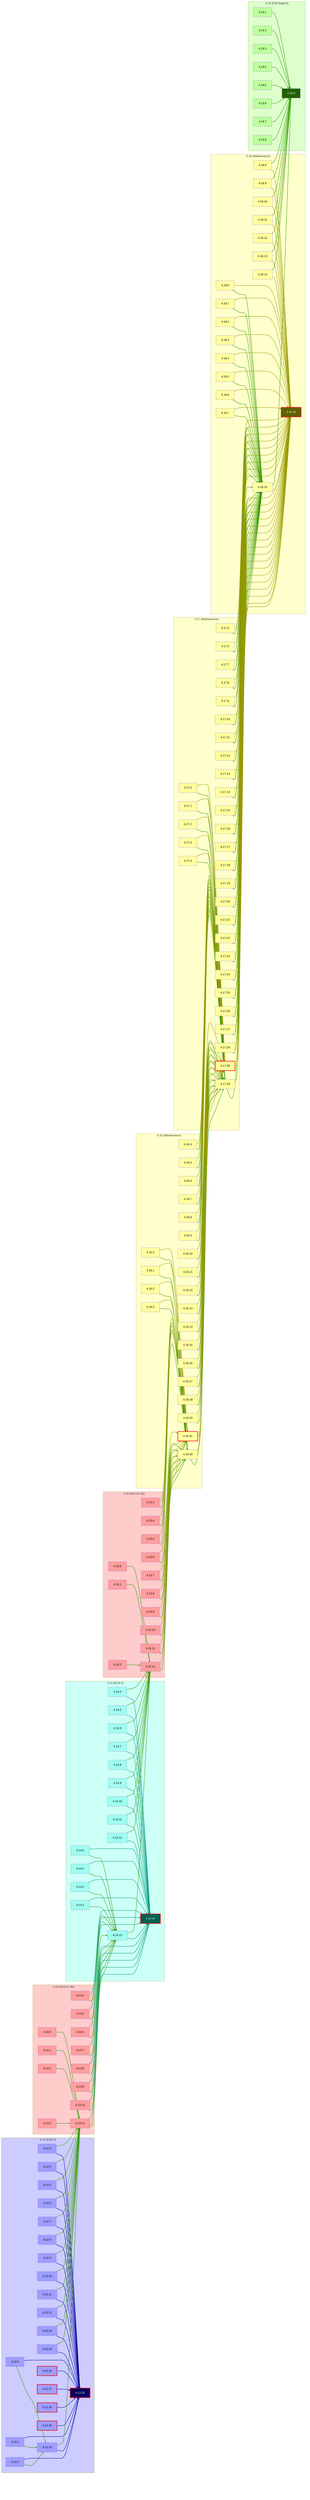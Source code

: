 graph LR

  subgraph 4.12["4.12 (EUS-2)"]
    4.12.0:::c40d6ca665cde6817
    4.12.1:::c40d6ca665cde6817
    4.12.2:::c40d6ca665cde6817
    4.12.3:::c40d6ca665cde6817
    4.12.4:::c40d6ca665cde6817
    4.12.5:::c40d6ca665cde6817
    4.12.6:::c40d6ca665cde6817
    4.12.7:::c40d6ca665cde6817
    4.12.8:::c40d6ca665cde6817
    4.12.9:::c40d6ca665cde6817
    4.12.10:::c40d6ca665cde6817
    4.12.11:::c40d6ca665cde6817
    4.12.12:::c40d6ca665cde6817
    4.12.13:::c40d6ca665cde6817
    4.12.14:::c40d6ca665cde6817
    4.12.15:::c40d6ca665cde6817
    4.12.0 --> 4.12.15
    4.12.1 --> 4.12.15
    4.12.2 --> 4.12.15
    4.12.16:::cd4806bce017bb9c0
    4.12.17:::cd4806bce017bb9c0
    4.12.18:::cd4806bce017bb9c0
    4.12.19:::cd4806bce017bb9c0
    4.12.20:::cd1bd0f5131f92e48
    4.12.0 --> 4.12.20
    4.12.1 --> 4.12.20
    4.12.2 --> 4.12.20
    4.12.3 --> 4.12.20
    4.12.4 --> 4.12.20
    4.12.5 --> 4.12.20
    4.12.6 --> 4.12.20
    4.12.7 --> 4.12.20
    4.12.8 --> 4.12.20
    4.12.9 --> 4.12.20
    4.12.10 --> 4.12.20
    4.12.11 --> 4.12.20
    4.12.12 --> 4.12.20
    4.12.13 --> 4.12.20
    4.12.14 --> 4.12.20
    4.12.15 --> 4.12.20
    4.12.16 --> 4.12.20
    4.12.17 --> 4.12.20
    4.12.18 --> 4.12.20
    4.12.19 --> 4.12.20
  end
  style 4.12 fill:#ccccff

  subgraph 4.13["4.13 (End of Life)"]
    4.13.0:::c99798cba6c559247
    4.13.1:::c99798cba6c559247
    4.13.2:::c99798cba6c559247
    4.13.3:::c99798cba6c559247
    4.13.4:::c99798cba6c559247
    4.13.5:::c99798cba6c559247
    4.13.6:::c99798cba6c559247
    4.13.7:::c99798cba6c559247
    4.13.8:::c99798cba6c559247
    4.13.9:::c99798cba6c559247
    4.13.10:::c99798cba6c559247
    4.13.11:::c99798cba6c559247
    4.12.3 --> 4.13.11
    4.12.4 --> 4.13.11
    4.12.5 --> 4.13.11
    4.12.6 --> 4.13.11
    4.12.7 --> 4.13.11
    4.12.8 --> 4.13.11
    4.12.9 --> 4.13.11
    4.12.10 --> 4.13.11
    4.12.11 --> 4.13.11
    4.12.12 --> 4.13.11
    4.12.13 --> 4.13.11
    4.12.14 --> 4.13.11
    4.12.15 --> 4.13.11
    4.13.0 --> 4.13.11
    4.13.1 --> 4.13.11
    4.13.2 --> 4.13.11
    4.13.3 --> 4.13.11
  end
  style 4.13 fill:#ffcccc

  subgraph 4.14["4.14 (EUS-1)"]
    4.14.0:::cccaa371b78ebd64a
    4.14.1:::cccaa371b78ebd64a
    4.14.2:::cccaa371b78ebd64a
    4.14.3:::cccaa371b78ebd64a
    4.14.4:::cccaa371b78ebd64a
    4.14.5:::cccaa371b78ebd64a
    4.14.6:::cccaa371b78ebd64a
    4.14.7:::cccaa371b78ebd64a
    4.14.8:::cccaa371b78ebd64a
    4.14.9:::cccaa371b78ebd64a
    4.14.10:::cccaa371b78ebd64a
    4.14.11:::cccaa371b78ebd64a
    4.14.12:::cccaa371b78ebd64a
    4.14.13:::cccaa371b78ebd64a
    4.13.4 --> 4.14.13
    4.13.5 --> 4.14.13
    4.13.6 --> 4.14.13
    4.13.7 --> 4.14.13
    4.13.8 --> 4.14.13
    4.13.9 --> 4.14.13
    4.13.10 --> 4.14.13
    4.13.11 --> 4.14.13
    4.14.0 --> 4.14.13
    4.14.1 --> 4.14.13
    4.14.2 --> 4.14.13
    4.14.3 --> 4.14.13
    4.14.14:::c81f8c386f0efe39a
    4.13.4 --> 4.14.14
    4.13.5 --> 4.14.14
    4.13.6 --> 4.14.14
    4.13.7 --> 4.14.14
    4.13.8 --> 4.14.14
    4.13.9 --> 4.14.14
    4.13.10 --> 4.14.14
    4.13.11 --> 4.14.14
    4.14.0 --> 4.14.14
    4.14.1 --> 4.14.14
    4.14.2 --> 4.14.14
    4.14.3 --> 4.14.14
    4.14.4 --> 4.14.14
    4.14.5 --> 4.14.14
    4.14.6 --> 4.14.14
    4.14.7 --> 4.14.14
    4.14.8 --> 4.14.14
    4.14.9 --> 4.14.14
    4.14.10 --> 4.14.14
    4.14.11 --> 4.14.14
    4.14.12 --> 4.14.14
    4.14.13 --> 4.14.14
  end
  style 4.14 fill:#ccfff6

  subgraph 4.15["4.15 (End of Life)"]
    4.15.0:::c99798cba6c559247
    4.15.1:::c99798cba6c559247
    4.15.2:::c99798cba6c559247
    4.15.3:::c99798cba6c559247
    4.15.4:::c99798cba6c559247
    4.15.5:::c99798cba6c559247
    4.15.6:::c99798cba6c559247
    4.15.7:::c99798cba6c559247
    4.15.8:::c99798cba6c559247
    4.15.9:::c99798cba6c559247
    4.15.10:::c99798cba6c559247
    4.15.11:::c99798cba6c559247
    4.15.12:::c99798cba6c559247
    4.14.4 --> 4.15.12
    4.14.5 --> 4.15.12
    4.14.6 --> 4.15.12
    4.14.7 --> 4.15.12
    4.14.8 --> 4.15.12
    4.14.9 --> 4.15.12
    4.14.10 --> 4.15.12
    4.14.11 --> 4.15.12
    4.14.12 --> 4.15.12
    4.14.13 --> 4.15.12
    4.15.0 --> 4.15.12
    4.15.1 --> 4.15.12
    4.15.2 --> 4.15.12
  end
  style 4.15 fill:#ffcccc

  subgraph 4.16["4.16 (Maintenance)"]
    4.16.0:::c66af6ceedb0614b1
    4.16.1:::c66af6ceedb0614b1
    4.16.2:::c66af6ceedb0614b1
    4.16.3:::c66af6ceedb0614b1
    4.16.4:::c66af6ceedb0614b1
    4.16.5:::c66af6ceedb0614b1
    4.16.6:::c66af6ceedb0614b1
    4.16.7:::c66af6ceedb0614b1
    4.16.8:::c66af6ceedb0614b1
    4.16.9:::c66af6ceedb0614b1
    4.16.10:::c66af6ceedb0614b1
    4.16.11:::c66af6ceedb0614b1
    4.16.12:::c66af6ceedb0614b1
    4.16.13:::c66af6ceedb0614b1
    4.16.14:::c66af6ceedb0614b1
    4.16.15:::c66af6ceedb0614b1
    4.16.16:::c66af6ceedb0614b1
    4.16.17:::c66af6ceedb0614b1
    4.16.18:::c66af6ceedb0614b1
    4.16.19:::c66af6ceedb0614b1
    4.16.20:::c66af6ceedb0614b1
    4.15.3 --> 4.16.20
    4.15.4 --> 4.16.20
    4.15.5 --> 4.16.20
    4.15.6 --> 4.16.20
    4.15.7 --> 4.16.20
    4.15.8 --> 4.16.20
    4.15.9 --> 4.16.20
    4.15.10 --> 4.16.20
    4.15.11 --> 4.16.20
    4.15.12 --> 4.16.20
    4.16.0 --> 4.16.20
    4.16.1 --> 4.16.20
    4.16.2 --> 4.16.20
    4.16.3 --> 4.16.20
    4.16.21:::c8a05e0f72c8b1856
    4.15.3 --> 4.16.21
    4.15.4 --> 4.16.21
    4.15.5 --> 4.16.21
    4.15.6 --> 4.16.21
    4.15.7 --> 4.16.21
    4.15.8 --> 4.16.21
    4.15.9 --> 4.16.21
    4.15.10 --> 4.16.21
    4.15.11 --> 4.16.21
    4.15.12 --> 4.16.21
    4.16.0 --> 4.16.21
    4.16.1 --> 4.16.21
    4.16.2 --> 4.16.21
    4.16.3 --> 4.16.21
  end
  style 4.16 fill:#ffffcc

  subgraph 4.17["4.17 (Maintenance)"]
    4.17.0:::c66af6ceedb0614b1
    4.17.1:::c66af6ceedb0614b1
    4.17.2:::c66af6ceedb0614b1
    4.17.3:::c66af6ceedb0614b1
    4.17.4:::c66af6ceedb0614b1
    4.17.5:::c66af6ceedb0614b1
    4.17.6:::c66af6ceedb0614b1
    4.17.7:::c66af6ceedb0614b1
    4.17.8:::c66af6ceedb0614b1
    4.17.9:::c66af6ceedb0614b1
    4.17.10:::c66af6ceedb0614b1
    4.17.11:::c66af6ceedb0614b1
    4.17.12:::c66af6ceedb0614b1
    4.17.13:::c66af6ceedb0614b1
    4.17.14:::c66af6ceedb0614b1
    4.17.15:::c66af6ceedb0614b1
    4.17.16:::c66af6ceedb0614b1
    4.17.17:::c66af6ceedb0614b1
    4.17.18:::c66af6ceedb0614b1
    4.17.19:::c66af6ceedb0614b1
    4.17.20:::c66af6ceedb0614b1
    4.17.21:::c66af6ceedb0614b1
    4.17.22:::c66af6ceedb0614b1
    4.17.23:::c66af6ceedb0614b1
    4.17.24:::c66af6ceedb0614b1
    4.17.25:::c66af6ceedb0614b1
    4.17.26:::c66af6ceedb0614b1
    4.17.27:::c66af6ceedb0614b1
    4.17.28:::c66af6ceedb0614b1
    4.17.29:::c66af6ceedb0614b1
    4.16.4 --> 4.17.29
    4.16.5 --> 4.17.29
    4.16.6 --> 4.17.29
    4.16.7 --> 4.17.29
    4.16.8 --> 4.17.29
    4.16.9 --> 4.17.29
    4.16.10 --> 4.17.29
    4.16.11 --> 4.17.29
    4.16.12 --> 4.17.29
    4.16.13 --> 4.17.29
    4.16.14 --> 4.17.29
    4.16.15 --> 4.17.29
    4.16.16 --> 4.17.29
    4.16.17 --> 4.17.29
    4.16.18 --> 4.17.29
    4.16.19 --> 4.17.29
    4.16.20 --> 4.17.29
    4.17.0 --> 4.17.29
    4.17.1 --> 4.17.29
    4.17.2 --> 4.17.29
    4.17.3 --> 4.17.29
    4.17.4 --> 4.17.29
    4.17.30:::c8a05e0f72c8b1856
    4.16.4 --> 4.17.30
    4.16.5 --> 4.17.30
    4.16.6 --> 4.17.30
    4.16.7 --> 4.17.30
    4.16.8 --> 4.17.30
    4.16.9 --> 4.17.30
    4.16.10 --> 4.17.30
    4.16.11 --> 4.17.30
    4.16.12 --> 4.17.30
    4.16.13 --> 4.17.30
    4.16.14 --> 4.17.30
    4.16.15 --> 4.17.30
    4.16.16 --> 4.17.30
    4.16.17 --> 4.17.30
    4.16.18 --> 4.17.30
    4.16.19 --> 4.17.30
    4.16.20 --> 4.17.30
    4.16.21 --> 4.17.30
    4.17.0 --> 4.17.30
    4.17.1 --> 4.17.30
    4.17.2 --> 4.17.30
    4.17.3 --> 4.17.30
    4.17.4 --> 4.17.30
  end
  style 4.17 fill:#ffffcc

  subgraph 4.18["4.18 (Maintenance)"]
    4.18.0:::c66af6ceedb0614b1
    4.18.1:::c66af6ceedb0614b1
    4.18.2:::c66af6ceedb0614b1
    4.18.3:::c66af6ceedb0614b1
    4.18.4:::c66af6ceedb0614b1
    4.18.5:::c66af6ceedb0614b1
    4.18.6:::c66af6ceedb0614b1
    4.18.7:::c66af6ceedb0614b1
    4.18.8:::c66af6ceedb0614b1
    4.18.9:::c66af6ceedb0614b1
    4.18.10:::c66af6ceedb0614b1
    4.18.11:::c66af6ceedb0614b1
    4.18.12:::c66af6ceedb0614b1
    4.18.13:::c66af6ceedb0614b1
    4.18.14:::c66af6ceedb0614b1
    4.18.15:::c66af6ceedb0614b1
    4.17.5 --> 4.18.15
    4.17.6 --> 4.18.15
    4.17.7 --> 4.18.15
    4.17.8 --> 4.18.15
    4.17.9 --> 4.18.15
    4.17.10 --> 4.18.15
    4.17.11 --> 4.18.15
    4.17.12 --> 4.18.15
    4.17.13 --> 4.18.15
    4.17.14 --> 4.18.15
    4.17.15 --> 4.18.15
    4.17.16 --> 4.18.15
    4.17.17 --> 4.18.15
    4.17.18 --> 4.18.15
    4.17.19 --> 4.18.15
    4.17.20 --> 4.18.15
    4.17.21 --> 4.18.15
    4.17.22 --> 4.18.15
    4.17.23 --> 4.18.15
    4.17.24 --> 4.18.15
    4.17.25 --> 4.18.15
    4.17.26 --> 4.18.15
    4.17.27 --> 4.18.15
    4.17.28 --> 4.18.15
    4.17.29 --> 4.18.15
    4.18.0 --> 4.18.15
    4.18.1 --> 4.18.15
    4.18.2 --> 4.18.15
    4.18.3 --> 4.18.15
    4.18.4 --> 4.18.15
    4.18.5 --> 4.18.15
    4.18.6 --> 4.18.15
    4.18.7 --> 4.18.15
    4.18.16:::cfd76d0623a7fdedd
    4.17.5 --> 4.18.16
    4.17.6 --> 4.18.16
    4.17.7 --> 4.18.16
    4.17.8 --> 4.18.16
    4.17.9 --> 4.18.16
    4.17.10 --> 4.18.16
    4.17.11 --> 4.18.16
    4.17.12 --> 4.18.16
    4.17.13 --> 4.18.16
    4.17.14 --> 4.18.16
    4.17.15 --> 4.18.16
    4.17.16 --> 4.18.16
    4.17.17 --> 4.18.16
    4.17.18 --> 4.18.16
    4.17.19 --> 4.18.16
    4.17.20 --> 4.18.16
    4.17.21 --> 4.18.16
    4.17.22 --> 4.18.16
    4.17.23 --> 4.18.16
    4.17.24 --> 4.18.16
    4.17.25 --> 4.18.16
    4.17.26 --> 4.18.16
    4.17.27 --> 4.18.16
    4.17.28 --> 4.18.16
    4.17.29 --> 4.18.16
    4.17.30 --> 4.18.16
    4.18.0 --> 4.18.16
    4.18.1 --> 4.18.16
    4.18.2 --> 4.18.16
    4.18.3 --> 4.18.16
    4.18.4 --> 4.18.16
    4.18.5 --> 4.18.16
    4.18.6 --> 4.18.16
    4.18.7 --> 4.18.16
    4.18.8 --> 4.18.16
    4.18.9 --> 4.18.16
    4.18.10 --> 4.18.16
    4.18.11 --> 4.18.16
    4.18.12 --> 4.18.16
    4.18.13 --> 4.18.16
    4.18.14 --> 4.18.16
    4.18.15 --> 4.18.16
  end
  style 4.18 fill:#ffffcc

  subgraph 4.19["4.19 (Full Support)"]
    4.19.1:::ca77b1b67384034bc
    4.19.2:::ca77b1b67384034bc
    4.19.3:::ca77b1b67384034bc
    4.19.4:::ca77b1b67384034bc
    4.19.5:::ca77b1b67384034bc
    4.19.6:::ca77b1b67384034bc
    4.19.7:::ca77b1b67384034bc
    4.19.8:::ca77b1b67384034bc
    4.19.9:::c41478224ae36ad25
    4.18.8 --> 4.19.9
    4.18.9 --> 4.19.9
    4.18.10 --> 4.19.9
    4.18.11 --> 4.19.9
    4.18.12 --> 4.19.9
    4.18.13 --> 4.19.9
    4.18.14 --> 4.19.9
    4.18.15 --> 4.19.9
    4.19.1 --> 4.19.9
    4.19.2 --> 4.19.9
    4.19.3 --> 4.19.9
    4.19.4 --> 4.19.9
    4.19.5 --> 4.19.9
    4.19.6 --> 4.19.9
    4.19.7 --> 4.19.9
    4.19.8 --> 4.19.9
  end
  style 4.19 fill:#ddffcc
  classDef c40d6ca665cde6817 fill:#9e9eff,color:#000000;
  classDef c41478224ae36ad25 fill:#206100,color:#f9f9f9;
  classDef c66af6ceedb0614b1 fill:#ffff9e,color:#000000;
  classDef c81f8c386f0efe39a fill:#006151,color:#f9f9f9,stroke:#ff0000,stroke-width:3px;
  classDef c8a05e0f72c8b1856 fill:#ffff9e,color:#000000,stroke:#ff0000,stroke-width:3px;
  classDef c99798cba6c559247 fill:#ff9e9e,color:#000000;
  classDef ca77b1b67384034bc fill:#beff9e,color:#000000;
  classDef cccaa371b78ebd64a fill:#9effef,color:#000000;
  classDef cd1bd0f5131f92e48 fill:#000061,color:#f9f9f9,stroke:#ff0000,stroke-width:3px;
  classDef cd4806bce017bb9c0 fill:#9e9eff,color:#000000,stroke:#ff0000,stroke-width:3px;
  classDef cfd76d0623a7fdedd fill:#616100,color:#f9f9f9,stroke:#ff0000,stroke-width:3px;
  linkStyle 3,4,5,6,7,8,9,10,11,12,13,14,15,16,17,18,19,20,21,22 stroke:#000099,stroke-width:2px;
  linkStyle 52,53,54,55,56,57,58,59,60,61,62,63,64,65,66,67,68,69,70,71,72,73 stroke:#00997f,stroke-width:2px;
  linkStyle 0,1,2,23,24,25,26,27,28,29,30,31,32,33,34,35,36,37,38,39,40,41,42,43,44,45,46,47,48,49,50,51,74,75,76,77,78,79,80,81,82,83,84,85,86,87,88,89,90,91,92,93,94,95,96,97,98,99,100,115,116,117,118,119,120,121,122,123,124,125,126,127,128,129,130,131,132,133,134,135,136,160,161,162,163,164,165,166,167,168,169,170,171,172,173,174,175,176,177,178,179,180,181,182,183,184,185,186,187,188,189,190,191,192,235,236,237,238,239,240,241,242,243,244,245,246,247,248,249,250 stroke:#339900,stroke-width:2px;
  linkStyle 101,102,103,104,105,106,107,108,109,110,111,112,113,114,137,138,139,140,141,142,143,144,145,146,147,148,149,150,151,152,153,154,155,156,157,158,159,193,194,195,196,197,198,199,200,201,202,203,204,205,206,207,208,209,210,211,212,213,214,215,216,217,218,219,220,221,222,223,224,225,226,227,228,229,230,231,232,233,234 stroke:#999900,stroke-width:2px;